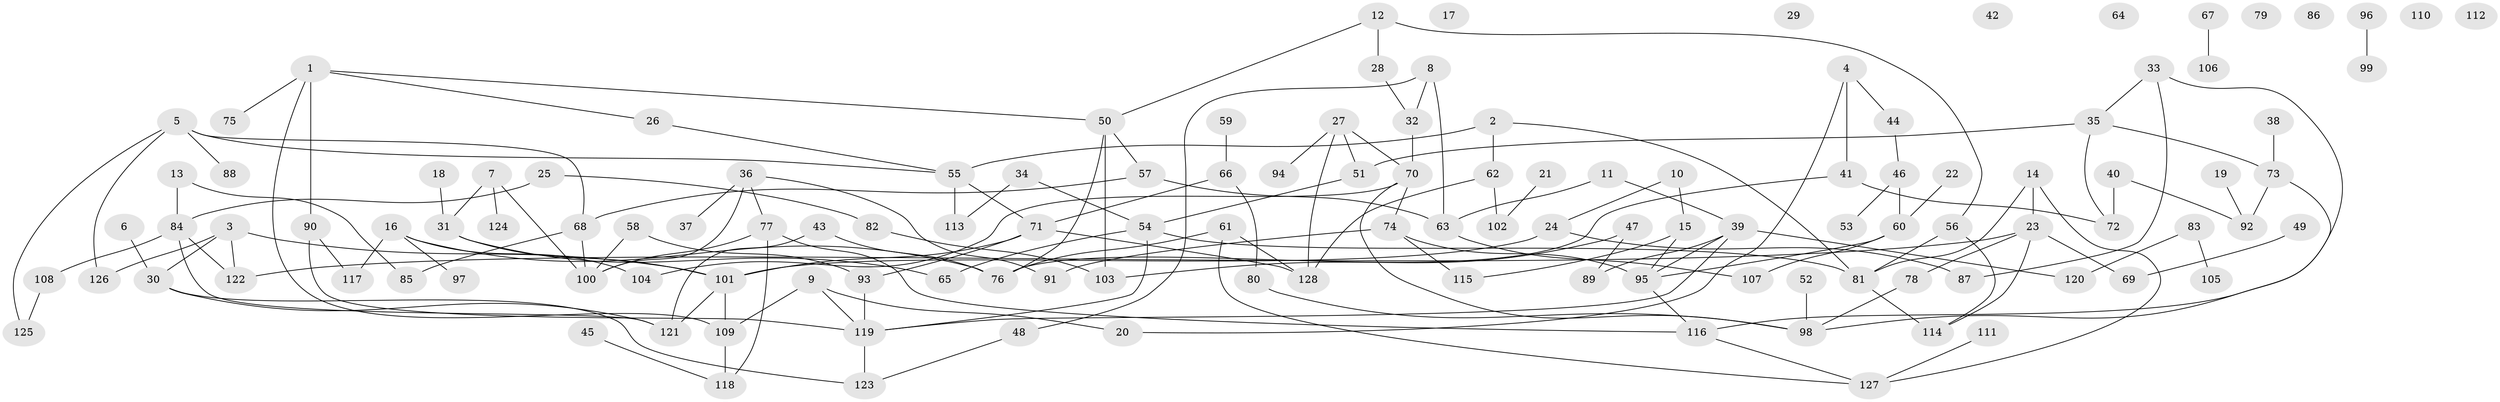 // Generated by graph-tools (version 1.1) at 2025/13/03/09/25 04:13:05]
// undirected, 128 vertices, 167 edges
graph export_dot {
graph [start="1"]
  node [color=gray90,style=filled];
  1;
  2;
  3;
  4;
  5;
  6;
  7;
  8;
  9;
  10;
  11;
  12;
  13;
  14;
  15;
  16;
  17;
  18;
  19;
  20;
  21;
  22;
  23;
  24;
  25;
  26;
  27;
  28;
  29;
  30;
  31;
  32;
  33;
  34;
  35;
  36;
  37;
  38;
  39;
  40;
  41;
  42;
  43;
  44;
  45;
  46;
  47;
  48;
  49;
  50;
  51;
  52;
  53;
  54;
  55;
  56;
  57;
  58;
  59;
  60;
  61;
  62;
  63;
  64;
  65;
  66;
  67;
  68;
  69;
  70;
  71;
  72;
  73;
  74;
  75;
  76;
  77;
  78;
  79;
  80;
  81;
  82;
  83;
  84;
  85;
  86;
  87;
  88;
  89;
  90;
  91;
  92;
  93;
  94;
  95;
  96;
  97;
  98;
  99;
  100;
  101;
  102;
  103;
  104;
  105;
  106;
  107;
  108;
  109;
  110;
  111;
  112;
  113;
  114;
  115;
  116;
  117;
  118;
  119;
  120;
  121;
  122;
  123;
  124;
  125;
  126;
  127;
  128;
  1 -- 26;
  1 -- 50;
  1 -- 75;
  1 -- 90;
  1 -- 109;
  2 -- 55;
  2 -- 62;
  2 -- 81;
  3 -- 30;
  3 -- 101;
  3 -- 122;
  3 -- 126;
  4 -- 20;
  4 -- 41;
  4 -- 44;
  5 -- 55;
  5 -- 68;
  5 -- 88;
  5 -- 125;
  5 -- 126;
  6 -- 30;
  7 -- 31;
  7 -- 100;
  7 -- 124;
  8 -- 32;
  8 -- 48;
  8 -- 63;
  9 -- 20;
  9 -- 109;
  9 -- 119;
  10 -- 15;
  10 -- 24;
  11 -- 39;
  11 -- 63;
  12 -- 28;
  12 -- 50;
  12 -- 56;
  13 -- 84;
  13 -- 85;
  14 -- 23;
  14 -- 81;
  14 -- 127;
  15 -- 95;
  15 -- 115;
  16 -- 76;
  16 -- 97;
  16 -- 104;
  16 -- 117;
  18 -- 31;
  19 -- 92;
  21 -- 102;
  22 -- 60;
  23 -- 69;
  23 -- 78;
  23 -- 114;
  23 -- 122;
  24 -- 87;
  24 -- 101;
  25 -- 82;
  25 -- 84;
  26 -- 55;
  27 -- 51;
  27 -- 70;
  27 -- 94;
  27 -- 128;
  28 -- 32;
  30 -- 121;
  30 -- 123;
  31 -- 65;
  31 -- 101;
  32 -- 70;
  33 -- 35;
  33 -- 87;
  33 -- 116;
  34 -- 54;
  34 -- 113;
  35 -- 51;
  35 -- 72;
  35 -- 73;
  36 -- 37;
  36 -- 77;
  36 -- 91;
  36 -- 100;
  38 -- 73;
  39 -- 89;
  39 -- 95;
  39 -- 119;
  39 -- 120;
  40 -- 72;
  40 -- 92;
  41 -- 72;
  41 -- 76;
  43 -- 76;
  43 -- 121;
  44 -- 46;
  45 -- 118;
  46 -- 53;
  46 -- 60;
  47 -- 89;
  47 -- 103;
  48 -- 123;
  49 -- 69;
  50 -- 57;
  50 -- 76;
  50 -- 103;
  51 -- 54;
  52 -- 98;
  54 -- 65;
  54 -- 81;
  54 -- 119;
  55 -- 71;
  55 -- 113;
  56 -- 81;
  56 -- 114;
  57 -- 63;
  57 -- 68;
  58 -- 93;
  58 -- 100;
  59 -- 66;
  60 -- 95;
  60 -- 107;
  61 -- 76;
  61 -- 127;
  61 -- 128;
  62 -- 102;
  62 -- 128;
  63 -- 107;
  66 -- 71;
  66 -- 80;
  67 -- 106;
  68 -- 85;
  68 -- 100;
  70 -- 74;
  70 -- 98;
  70 -- 104;
  71 -- 93;
  71 -- 101;
  71 -- 128;
  73 -- 92;
  73 -- 98;
  74 -- 91;
  74 -- 95;
  74 -- 115;
  77 -- 100;
  77 -- 116;
  77 -- 118;
  78 -- 98;
  80 -- 98;
  81 -- 114;
  82 -- 103;
  83 -- 105;
  83 -- 120;
  84 -- 108;
  84 -- 121;
  84 -- 122;
  90 -- 117;
  90 -- 119;
  93 -- 119;
  95 -- 116;
  96 -- 99;
  101 -- 109;
  101 -- 121;
  108 -- 125;
  109 -- 118;
  111 -- 127;
  116 -- 127;
  119 -- 123;
}
